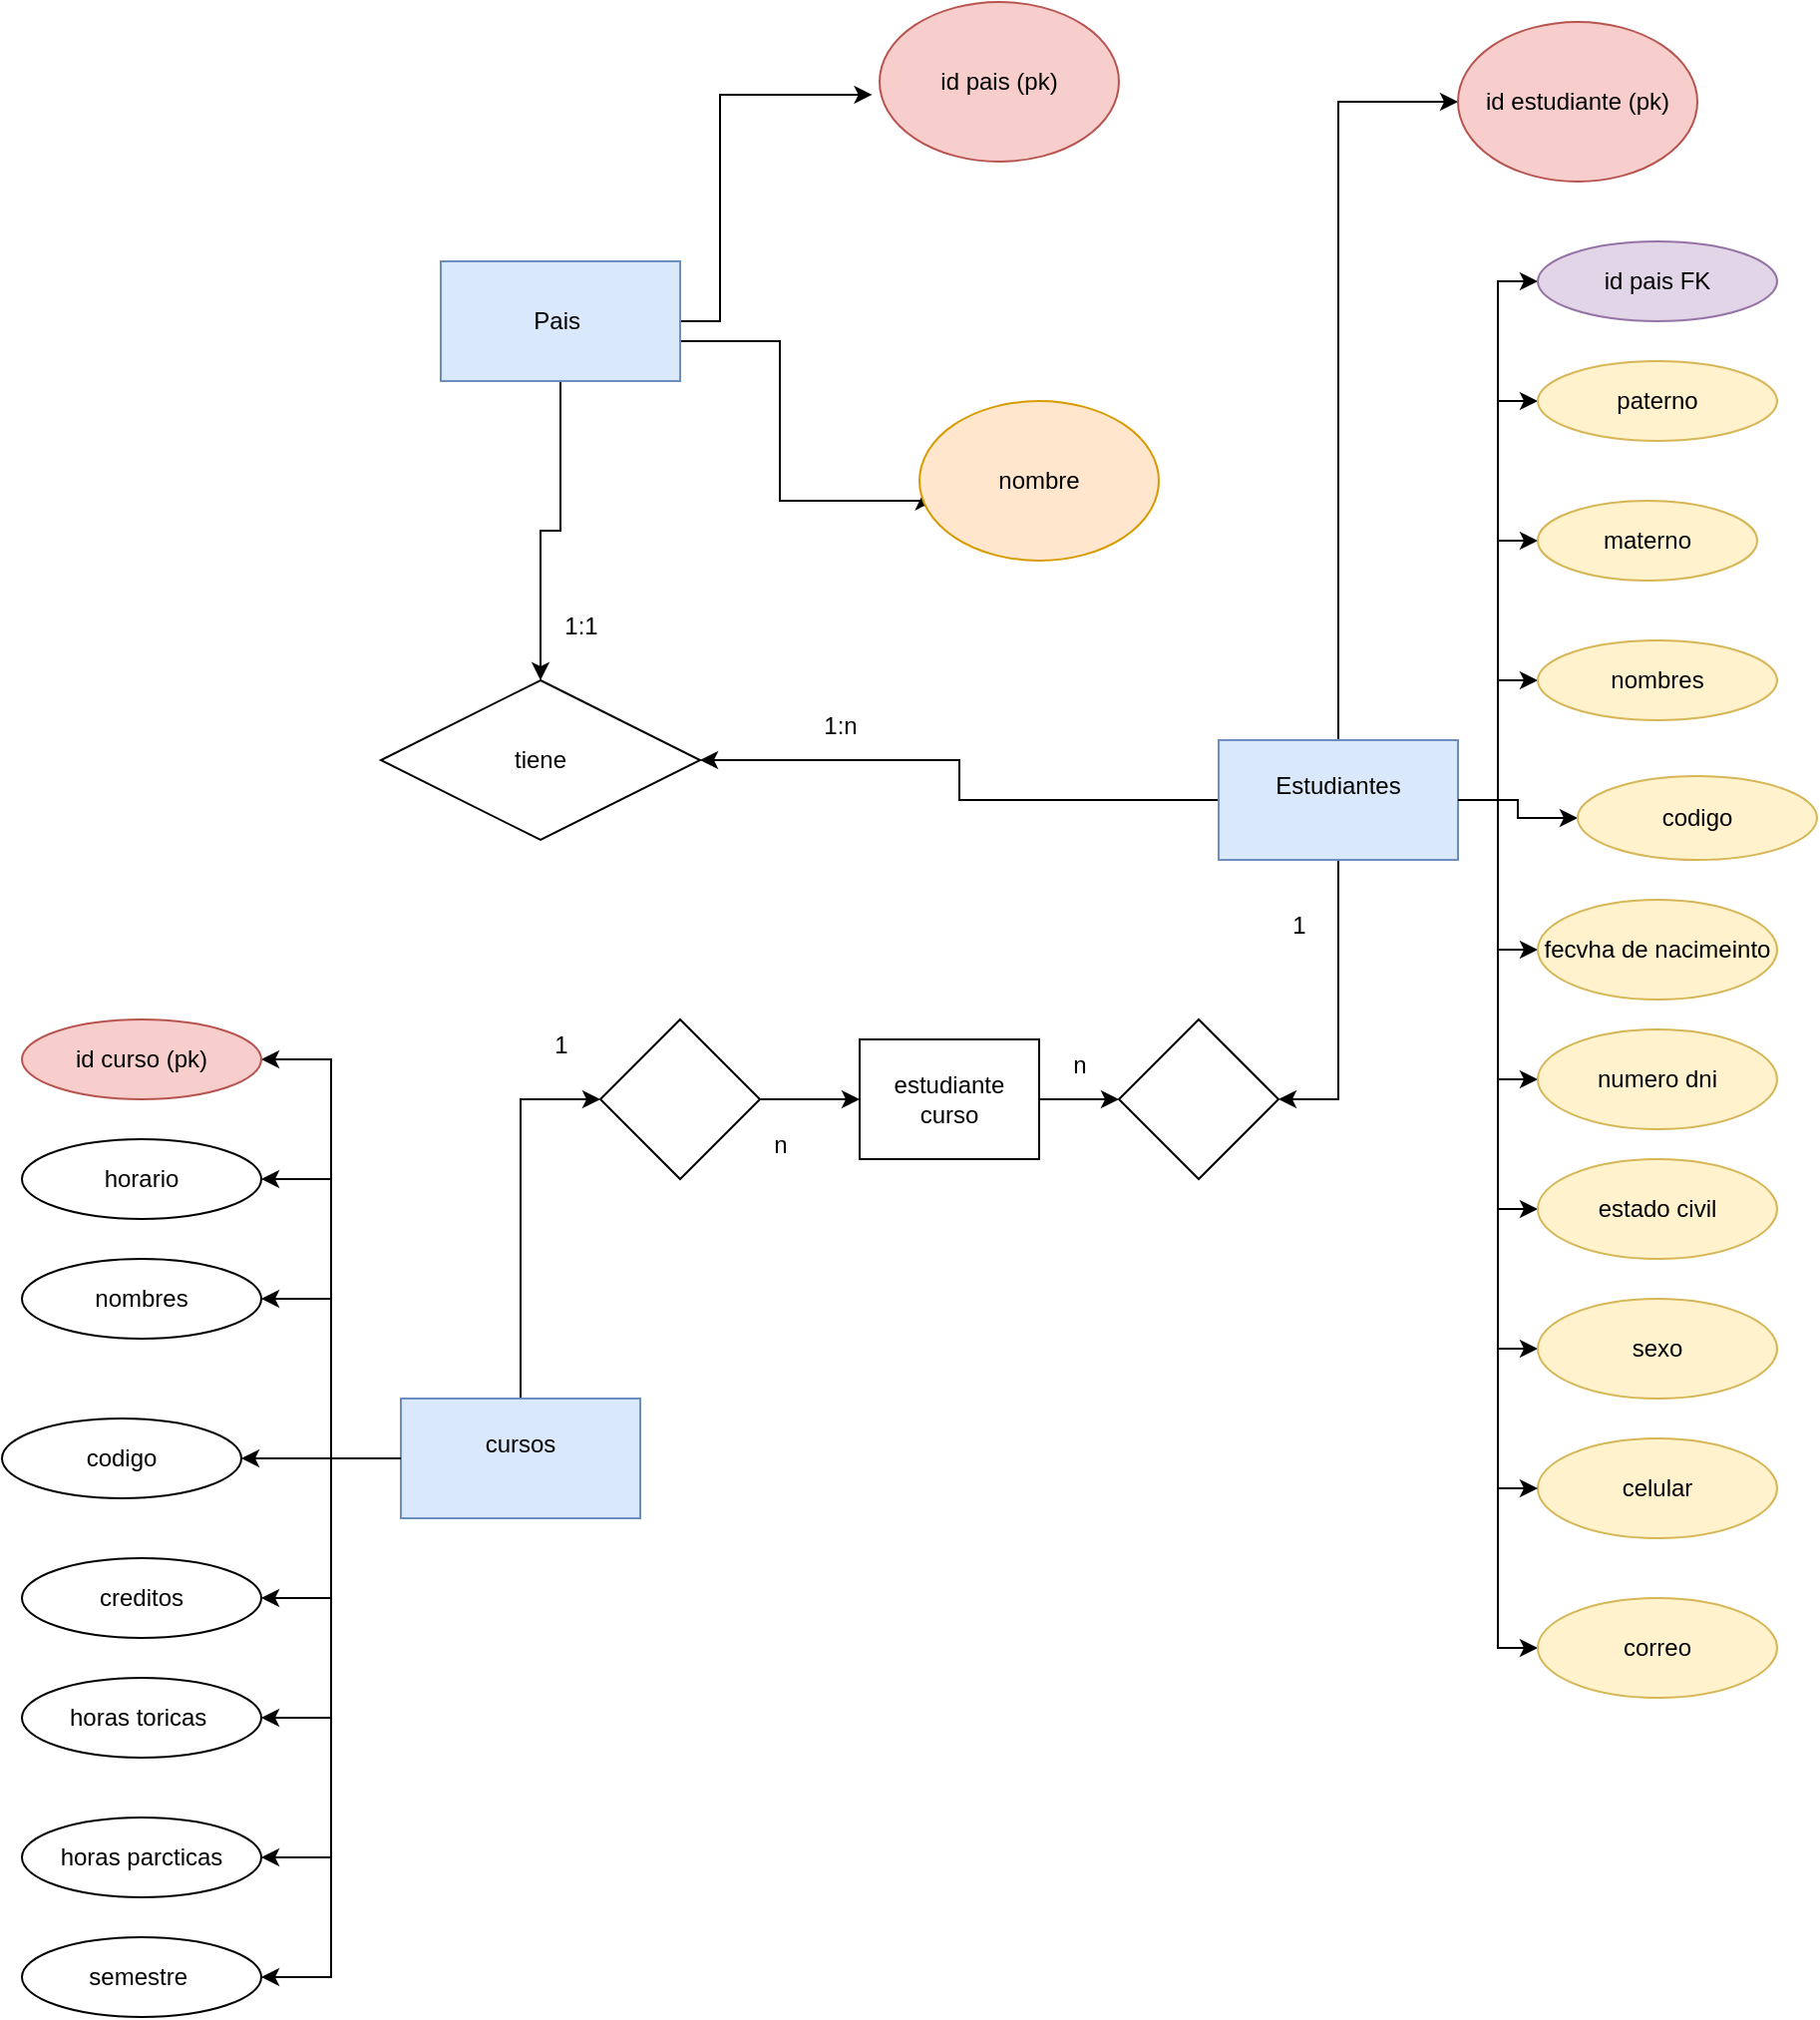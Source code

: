 <mxfile version="24.7.12">
  <diagram name="Página-1" id="UsLAxqaWqNXPLvQlIaqz">
    <mxGraphModel dx="1527" dy="1107" grid="1" gridSize="10" guides="1" tooltips="1" connect="1" arrows="1" fold="1" page="1" pageScale="1" pageWidth="827" pageHeight="1169" math="0" shadow="0">
      <root>
        <mxCell id="0" />
        <mxCell id="1" parent="0" />
        <mxCell id="zplwCFMd1JEP9Oo1DkgA-1" value="id pais (pk)" style="ellipse;whiteSpace=wrap;html=1;fillColor=#f8cecc;strokeColor=#b85450;" parent="1" vertex="1">
          <mxGeometry x="320" y="70" width="120" height="80" as="geometry" />
        </mxCell>
        <mxCell id="D4LA02ImIBM8U3kLm-Um-3" style="edgeStyle=orthogonalEdgeStyle;rounded=0;orthogonalLoop=1;jettySize=auto;html=1;entryX=-0.031;entryY=0.581;entryDx=0;entryDy=0;entryPerimeter=0;" edge="1" parent="1" source="D4LA02ImIBM8U3kLm-Um-1" target="zplwCFMd1JEP9Oo1DkgA-1">
          <mxGeometry relative="1" as="geometry">
            <mxPoint x="290" y="100" as="targetPoint" />
            <Array as="points">
              <mxPoint x="240" y="230" />
              <mxPoint x="240" y="117" />
            </Array>
          </mxGeometry>
        </mxCell>
        <mxCell id="D4LA02ImIBM8U3kLm-Um-4" style="edgeStyle=orthogonalEdgeStyle;rounded=0;orthogonalLoop=1;jettySize=auto;html=1;entryX=0.018;entryY=0.571;entryDx=0;entryDy=0;entryPerimeter=0;" edge="1" parent="1" source="D4LA02ImIBM8U3kLm-Um-1" target="D4LA02ImIBM8U3kLm-Um-2">
          <mxGeometry relative="1" as="geometry">
            <mxPoint x="330" y="320.0" as="targetPoint" />
            <Array as="points">
              <mxPoint x="270" y="240" />
              <mxPoint x="270" y="320" />
              <mxPoint x="342" y="320" />
            </Array>
          </mxGeometry>
        </mxCell>
        <mxCell id="D4LA02ImIBM8U3kLm-Um-10" style="edgeStyle=orthogonalEdgeStyle;rounded=0;orthogonalLoop=1;jettySize=auto;html=1;entryX=0.5;entryY=0;entryDx=0;entryDy=0;" edge="1" parent="1" source="D4LA02ImIBM8U3kLm-Um-1" target="D4LA02ImIBM8U3kLm-Um-6">
          <mxGeometry relative="1" as="geometry" />
        </mxCell>
        <mxCell id="D4LA02ImIBM8U3kLm-Um-1" value="Pais&amp;nbsp;" style="rounded=0;whiteSpace=wrap;html=1;fillColor=#dae8fc;strokeColor=#6c8ebf;" vertex="1" parent="1">
          <mxGeometry x="100" y="200" width="120" height="60" as="geometry" />
        </mxCell>
        <mxCell id="D4LA02ImIBM8U3kLm-Um-2" value="nombre" style="ellipse;whiteSpace=wrap;html=1;fillColor=#ffe6cc;strokeColor=#d79b00;" vertex="1" parent="1">
          <mxGeometry x="340" y="270" width="120" height="80" as="geometry" />
        </mxCell>
        <mxCell id="D4LA02ImIBM8U3kLm-Um-7" style="edgeStyle=orthogonalEdgeStyle;rounded=0;orthogonalLoop=1;jettySize=auto;html=1;entryX=1;entryY=0.5;entryDx=0;entryDy=0;" edge="1" parent="1" source="D4LA02ImIBM8U3kLm-Um-5" target="D4LA02ImIBM8U3kLm-Um-6">
          <mxGeometry relative="1" as="geometry" />
        </mxCell>
        <mxCell id="D4LA02ImIBM8U3kLm-Um-24" style="edgeStyle=orthogonalEdgeStyle;rounded=0;orthogonalLoop=1;jettySize=auto;html=1;entryX=0;entryY=0.5;entryDx=0;entryDy=0;" edge="1" parent="1" source="D4LA02ImIBM8U3kLm-Um-5" target="D4LA02ImIBM8U3kLm-Um-14">
          <mxGeometry relative="1" as="geometry" />
        </mxCell>
        <mxCell id="D4LA02ImIBM8U3kLm-Um-25" style="edgeStyle=orthogonalEdgeStyle;rounded=0;orthogonalLoop=1;jettySize=auto;html=1;entryX=0;entryY=0.5;entryDx=0;entryDy=0;" edge="1" parent="1" source="D4LA02ImIBM8U3kLm-Um-5" target="D4LA02ImIBM8U3kLm-Um-16">
          <mxGeometry relative="1" as="geometry" />
        </mxCell>
        <mxCell id="D4LA02ImIBM8U3kLm-Um-26" style="edgeStyle=orthogonalEdgeStyle;rounded=0;orthogonalLoop=1;jettySize=auto;html=1;entryX=0;entryY=0.5;entryDx=0;entryDy=0;" edge="1" parent="1" source="D4LA02ImIBM8U3kLm-Um-5" target="D4LA02ImIBM8U3kLm-Um-17">
          <mxGeometry relative="1" as="geometry" />
        </mxCell>
        <mxCell id="D4LA02ImIBM8U3kLm-Um-27" style="edgeStyle=orthogonalEdgeStyle;rounded=0;orthogonalLoop=1;jettySize=auto;html=1;entryX=0;entryY=0.5;entryDx=0;entryDy=0;" edge="1" parent="1" source="D4LA02ImIBM8U3kLm-Um-5" target="D4LA02ImIBM8U3kLm-Um-15">
          <mxGeometry relative="1" as="geometry" />
        </mxCell>
        <mxCell id="D4LA02ImIBM8U3kLm-Um-28" style="edgeStyle=orthogonalEdgeStyle;rounded=0;orthogonalLoop=1;jettySize=auto;html=1;entryX=0;entryY=0.5;entryDx=0;entryDy=0;" edge="1" parent="1" source="D4LA02ImIBM8U3kLm-Um-5" target="D4LA02ImIBM8U3kLm-Um-12">
          <mxGeometry relative="1" as="geometry" />
        </mxCell>
        <mxCell id="D4LA02ImIBM8U3kLm-Um-29" style="edgeStyle=orthogonalEdgeStyle;rounded=0;orthogonalLoop=1;jettySize=auto;html=1;entryX=0;entryY=0.5;entryDx=0;entryDy=0;" edge="1" parent="1" source="D4LA02ImIBM8U3kLm-Um-5" target="D4LA02ImIBM8U3kLm-Um-19">
          <mxGeometry relative="1" as="geometry" />
        </mxCell>
        <mxCell id="D4LA02ImIBM8U3kLm-Um-30" style="edgeStyle=orthogonalEdgeStyle;rounded=0;orthogonalLoop=1;jettySize=auto;html=1;entryX=0;entryY=0.5;entryDx=0;entryDy=0;" edge="1" parent="1" source="D4LA02ImIBM8U3kLm-Um-5" target="D4LA02ImIBM8U3kLm-Um-21">
          <mxGeometry relative="1" as="geometry" />
        </mxCell>
        <mxCell id="D4LA02ImIBM8U3kLm-Um-31" style="edgeStyle=orthogonalEdgeStyle;rounded=0;orthogonalLoop=1;jettySize=auto;html=1;entryX=0;entryY=0.5;entryDx=0;entryDy=0;" edge="1" parent="1" source="D4LA02ImIBM8U3kLm-Um-5" target="D4LA02ImIBM8U3kLm-Um-20">
          <mxGeometry relative="1" as="geometry" />
        </mxCell>
        <mxCell id="D4LA02ImIBM8U3kLm-Um-34" style="edgeStyle=orthogonalEdgeStyle;rounded=0;orthogonalLoop=1;jettySize=auto;html=1;entryX=0;entryY=0.5;entryDx=0;entryDy=0;" edge="1" parent="1" source="D4LA02ImIBM8U3kLm-Um-5" target="D4LA02ImIBM8U3kLm-Um-23">
          <mxGeometry relative="1" as="geometry" />
        </mxCell>
        <mxCell id="D4LA02ImIBM8U3kLm-Um-35" style="edgeStyle=orthogonalEdgeStyle;rounded=0;orthogonalLoop=1;jettySize=auto;html=1;entryX=0;entryY=0.5;entryDx=0;entryDy=0;" edge="1" parent="1" source="D4LA02ImIBM8U3kLm-Um-5" target="D4LA02ImIBM8U3kLm-Um-11">
          <mxGeometry relative="1" as="geometry" />
        </mxCell>
        <mxCell id="D4LA02ImIBM8U3kLm-Um-36" style="edgeStyle=orthogonalEdgeStyle;rounded=0;orthogonalLoop=1;jettySize=auto;html=1;entryX=0;entryY=0.5;entryDx=0;entryDy=0;" edge="1" parent="1" source="D4LA02ImIBM8U3kLm-Um-5" target="D4LA02ImIBM8U3kLm-Um-38">
          <mxGeometry relative="1" as="geometry">
            <mxPoint x="560" y="210" as="targetPoint" />
          </mxGeometry>
        </mxCell>
        <mxCell id="D4LA02ImIBM8U3kLm-Um-64" style="edgeStyle=orthogonalEdgeStyle;rounded=0;orthogonalLoop=1;jettySize=auto;html=1;entryX=1;entryY=0.5;entryDx=0;entryDy=0;" edge="1" parent="1" source="D4LA02ImIBM8U3kLm-Um-5" target="D4LA02ImIBM8U3kLm-Um-59">
          <mxGeometry relative="1" as="geometry" />
        </mxCell>
        <mxCell id="D4LA02ImIBM8U3kLm-Um-5" value="Estudiantes&lt;div&gt;&lt;br&gt;&lt;/div&gt;" style="rounded=0;whiteSpace=wrap;html=1;fillColor=#dae8fc;strokeColor=#6c8ebf;" vertex="1" parent="1">
          <mxGeometry x="490" y="440" width="120" height="60" as="geometry" />
        </mxCell>
        <mxCell id="D4LA02ImIBM8U3kLm-Um-6" value="tiene" style="rhombus;whiteSpace=wrap;html=1;" vertex="1" parent="1">
          <mxGeometry x="70" y="410" width="160" height="80" as="geometry" />
        </mxCell>
        <mxCell id="D4LA02ImIBM8U3kLm-Um-8" value="1:n" style="text;html=1;align=center;verticalAlign=middle;resizable=0;points=[];autosize=1;strokeColor=none;fillColor=none;" vertex="1" parent="1">
          <mxGeometry x="280" y="418" width="40" height="30" as="geometry" />
        </mxCell>
        <mxCell id="D4LA02ImIBM8U3kLm-Um-11" value="id estudiante (pk)" style="ellipse;whiteSpace=wrap;html=1;fillColor=#f8cecc;strokeColor=#b85450;" vertex="1" parent="1">
          <mxGeometry x="610" y="80" width="120" height="80" as="geometry" />
        </mxCell>
        <mxCell id="D4LA02ImIBM8U3kLm-Um-12" value="fecvha de nacimeinto" style="ellipse;whiteSpace=wrap;html=1;fillColor=#fff2cc;strokeColor=#d6b656;" vertex="1" parent="1">
          <mxGeometry x="650" y="520" width="120" height="50" as="geometry" />
        </mxCell>
        <mxCell id="D4LA02ImIBM8U3kLm-Um-13" value="celular" style="ellipse;whiteSpace=wrap;html=1;fillColor=#fff2cc;strokeColor=#d6b656;" vertex="1" parent="1">
          <mxGeometry x="650" y="790" width="120" height="50" as="geometry" />
        </mxCell>
        <mxCell id="D4LA02ImIBM8U3kLm-Um-14" value="paterno" style="ellipse;whiteSpace=wrap;html=1;fillColor=#fff2cc;strokeColor=#d6b656;" vertex="1" parent="1">
          <mxGeometry x="650" y="250" width="120" height="40" as="geometry" />
        </mxCell>
        <mxCell id="D4LA02ImIBM8U3kLm-Um-15" value="codigo" style="ellipse;whiteSpace=wrap;html=1;fillColor=#fff2cc;strokeColor=#d6b656;" vertex="1" parent="1">
          <mxGeometry x="670" y="458" width="120" height="42" as="geometry" />
        </mxCell>
        <mxCell id="D4LA02ImIBM8U3kLm-Um-16" value="materno" style="ellipse;whiteSpace=wrap;html=1;fillColor=#fff2cc;strokeColor=#d6b656;" vertex="1" parent="1">
          <mxGeometry x="650" y="320" width="110" height="40" as="geometry" />
        </mxCell>
        <mxCell id="D4LA02ImIBM8U3kLm-Um-17" value="nombres" style="ellipse;whiteSpace=wrap;html=1;fillColor=#fff2cc;strokeColor=#d6b656;" vertex="1" parent="1">
          <mxGeometry x="650" y="390" width="120" height="40" as="geometry" />
        </mxCell>
        <mxCell id="D4LA02ImIBM8U3kLm-Um-19" value="numero dni" style="ellipse;whiteSpace=wrap;html=1;fillColor=#fff2cc;strokeColor=#d6b656;" vertex="1" parent="1">
          <mxGeometry x="650" y="585" width="120" height="50" as="geometry" />
        </mxCell>
        <mxCell id="D4LA02ImIBM8U3kLm-Um-20" value="sexo" style="ellipse;whiteSpace=wrap;html=1;fillColor=#fff2cc;strokeColor=#d6b656;" vertex="1" parent="1">
          <mxGeometry x="650" y="720" width="120" height="50" as="geometry" />
        </mxCell>
        <mxCell id="D4LA02ImIBM8U3kLm-Um-21" value="estado civil" style="ellipse;whiteSpace=wrap;html=1;fillColor=#fff2cc;strokeColor=#d6b656;" vertex="1" parent="1">
          <mxGeometry x="650" y="650" width="120" height="50" as="geometry" />
        </mxCell>
        <mxCell id="D4LA02ImIBM8U3kLm-Um-23" value="correo" style="ellipse;whiteSpace=wrap;html=1;fillColor=#fff2cc;strokeColor=#d6b656;" vertex="1" parent="1">
          <mxGeometry x="650" y="870" width="120" height="50" as="geometry" />
        </mxCell>
        <mxCell id="D4LA02ImIBM8U3kLm-Um-32" style="edgeStyle=orthogonalEdgeStyle;rounded=0;orthogonalLoop=1;jettySize=auto;html=1;entryX=0;entryY=0.5;entryDx=0;entryDy=0;" edge="1" parent="1" source="D4LA02ImIBM8U3kLm-Um-5" target="D4LA02ImIBM8U3kLm-Um-13">
          <mxGeometry relative="1" as="geometry" />
        </mxCell>
        <mxCell id="D4LA02ImIBM8U3kLm-Um-38" value="id pais FK" style="ellipse;whiteSpace=wrap;html=1;fillColor=#e1d5e7;strokeColor=#9673a6;" vertex="1" parent="1">
          <mxGeometry x="650" y="190" width="120" height="40" as="geometry" />
        </mxCell>
        <mxCell id="D4LA02ImIBM8U3kLm-Um-39" value="1:1" style="text;html=1;align=center;verticalAlign=middle;resizable=0;points=[];autosize=1;strokeColor=none;fillColor=none;" vertex="1" parent="1">
          <mxGeometry x="150" y="368" width="40" height="30" as="geometry" />
        </mxCell>
        <mxCell id="D4LA02ImIBM8U3kLm-Um-52" style="edgeStyle=orthogonalEdgeStyle;rounded=0;orthogonalLoop=1;jettySize=auto;html=1;entryX=1;entryY=0.5;entryDx=0;entryDy=0;" edge="1" parent="1" source="D4LA02ImIBM8U3kLm-Um-41" target="D4LA02ImIBM8U3kLm-Um-42">
          <mxGeometry relative="1" as="geometry" />
        </mxCell>
        <mxCell id="D4LA02ImIBM8U3kLm-Um-53" style="edgeStyle=orthogonalEdgeStyle;rounded=0;orthogonalLoop=1;jettySize=auto;html=1;entryX=1;entryY=0.5;entryDx=0;entryDy=0;" edge="1" parent="1" source="D4LA02ImIBM8U3kLm-Um-41" target="D4LA02ImIBM8U3kLm-Um-43">
          <mxGeometry relative="1" as="geometry" />
        </mxCell>
        <mxCell id="D4LA02ImIBM8U3kLm-Um-54" style="edgeStyle=orthogonalEdgeStyle;rounded=0;orthogonalLoop=1;jettySize=auto;html=1;entryX=1;entryY=0.5;entryDx=0;entryDy=0;" edge="1" parent="1" source="D4LA02ImIBM8U3kLm-Um-41" target="D4LA02ImIBM8U3kLm-Um-46">
          <mxGeometry relative="1" as="geometry" />
        </mxCell>
        <mxCell id="D4LA02ImIBM8U3kLm-Um-55" style="edgeStyle=orthogonalEdgeStyle;rounded=0;orthogonalLoop=1;jettySize=auto;html=1;entryX=1;entryY=0.5;entryDx=0;entryDy=0;" edge="1" parent="1" source="D4LA02ImIBM8U3kLm-Um-41" target="D4LA02ImIBM8U3kLm-Um-47">
          <mxGeometry relative="1" as="geometry" />
        </mxCell>
        <mxCell id="D4LA02ImIBM8U3kLm-Um-56" style="edgeStyle=orthogonalEdgeStyle;rounded=0;orthogonalLoop=1;jettySize=auto;html=1;entryX=1;entryY=0.5;entryDx=0;entryDy=0;" edge="1" parent="1" source="D4LA02ImIBM8U3kLm-Um-41" target="D4LA02ImIBM8U3kLm-Um-45">
          <mxGeometry relative="1" as="geometry" />
        </mxCell>
        <mxCell id="D4LA02ImIBM8U3kLm-Um-57" style="edgeStyle=orthogonalEdgeStyle;rounded=0;orthogonalLoop=1;jettySize=auto;html=1;entryX=1;entryY=0.5;entryDx=0;entryDy=0;" edge="1" parent="1" source="D4LA02ImIBM8U3kLm-Um-41" target="D4LA02ImIBM8U3kLm-Um-44">
          <mxGeometry relative="1" as="geometry" />
        </mxCell>
        <mxCell id="D4LA02ImIBM8U3kLm-Um-58" style="edgeStyle=orthogonalEdgeStyle;rounded=0;orthogonalLoop=1;jettySize=auto;html=1;entryX=1;entryY=0.5;entryDx=0;entryDy=0;" edge="1" parent="1" source="D4LA02ImIBM8U3kLm-Um-41" target="D4LA02ImIBM8U3kLm-Um-49">
          <mxGeometry relative="1" as="geometry" />
        </mxCell>
        <mxCell id="D4LA02ImIBM8U3kLm-Um-65" style="edgeStyle=orthogonalEdgeStyle;rounded=0;orthogonalLoop=1;jettySize=auto;html=1;entryX=0;entryY=0.5;entryDx=0;entryDy=0;" edge="1" parent="1" source="D4LA02ImIBM8U3kLm-Um-41" target="D4LA02ImIBM8U3kLm-Um-60">
          <mxGeometry relative="1" as="geometry" />
        </mxCell>
        <mxCell id="D4LA02ImIBM8U3kLm-Um-41" value="cursos&lt;div&gt;&lt;br&gt;&lt;/div&gt;" style="rounded=0;whiteSpace=wrap;html=1;fillColor=#dae8fc;strokeColor=#6c8ebf;" vertex="1" parent="1">
          <mxGeometry x="80" y="770" width="120" height="60" as="geometry" />
        </mxCell>
        <mxCell id="D4LA02ImIBM8U3kLm-Um-42" value="nombres" style="ellipse;whiteSpace=wrap;html=1;" vertex="1" parent="1">
          <mxGeometry x="-110" y="700" width="120" height="40" as="geometry" />
        </mxCell>
        <mxCell id="D4LA02ImIBM8U3kLm-Um-43" value="codigo" style="ellipse;whiteSpace=wrap;html=1;" vertex="1" parent="1">
          <mxGeometry x="-120" y="780" width="120" height="40" as="geometry" />
        </mxCell>
        <mxCell id="D4LA02ImIBM8U3kLm-Um-44" value="semestre&amp;nbsp;" style="ellipse;whiteSpace=wrap;html=1;" vertex="1" parent="1">
          <mxGeometry x="-110" y="1040" width="120" height="40" as="geometry" />
        </mxCell>
        <mxCell id="D4LA02ImIBM8U3kLm-Um-45" value="horas parcticas" style="ellipse;whiteSpace=wrap;html=1;" vertex="1" parent="1">
          <mxGeometry x="-110" y="980" width="120" height="40" as="geometry" />
        </mxCell>
        <mxCell id="D4LA02ImIBM8U3kLm-Um-46" value="creditos" style="ellipse;whiteSpace=wrap;html=1;" vertex="1" parent="1">
          <mxGeometry x="-110" y="850" width="120" height="40" as="geometry" />
        </mxCell>
        <mxCell id="D4LA02ImIBM8U3kLm-Um-47" value="horas toricas&amp;nbsp;" style="ellipse;whiteSpace=wrap;html=1;" vertex="1" parent="1">
          <mxGeometry x="-110" y="910" width="120" height="40" as="geometry" />
        </mxCell>
        <mxCell id="D4LA02ImIBM8U3kLm-Um-48" value="horario" style="ellipse;whiteSpace=wrap;html=1;" vertex="1" parent="1">
          <mxGeometry x="-110" y="640" width="120" height="40" as="geometry" />
        </mxCell>
        <mxCell id="D4LA02ImIBM8U3kLm-Um-49" value="id curso (pk)" style="ellipse;whiteSpace=wrap;html=1;fillColor=#f8cecc;strokeColor=#b85450;" vertex="1" parent="1">
          <mxGeometry x="-110" y="580" width="120" height="40" as="geometry" />
        </mxCell>
        <mxCell id="D4LA02ImIBM8U3kLm-Um-51" style="edgeStyle=orthogonalEdgeStyle;rounded=0;orthogonalLoop=1;jettySize=auto;html=1;entryX=1;entryY=0.5;entryDx=0;entryDy=0;" edge="1" parent="1" source="D4LA02ImIBM8U3kLm-Um-41" target="D4LA02ImIBM8U3kLm-Um-48">
          <mxGeometry relative="1" as="geometry">
            <mxPoint x="24" y="680" as="targetPoint" />
          </mxGeometry>
        </mxCell>
        <mxCell id="D4LA02ImIBM8U3kLm-Um-59" value="" style="rhombus;whiteSpace=wrap;html=1;" vertex="1" parent="1">
          <mxGeometry x="440" y="580" width="80" height="80" as="geometry" />
        </mxCell>
        <mxCell id="D4LA02ImIBM8U3kLm-Um-66" style="edgeStyle=orthogonalEdgeStyle;rounded=0;orthogonalLoop=1;jettySize=auto;html=1;entryX=0;entryY=0.5;entryDx=0;entryDy=0;" edge="1" parent="1" source="D4LA02ImIBM8U3kLm-Um-60" target="D4LA02ImIBM8U3kLm-Um-63">
          <mxGeometry relative="1" as="geometry" />
        </mxCell>
        <mxCell id="D4LA02ImIBM8U3kLm-Um-60" value="" style="rhombus;whiteSpace=wrap;html=1;" vertex="1" parent="1">
          <mxGeometry x="180" y="580" width="80" height="80" as="geometry" />
        </mxCell>
        <mxCell id="D4LA02ImIBM8U3kLm-Um-67" style="edgeStyle=orthogonalEdgeStyle;rounded=0;orthogonalLoop=1;jettySize=auto;html=1;entryX=0;entryY=0.5;entryDx=0;entryDy=0;" edge="1" parent="1" source="D4LA02ImIBM8U3kLm-Um-63" target="D4LA02ImIBM8U3kLm-Um-59">
          <mxGeometry relative="1" as="geometry" />
        </mxCell>
        <mxCell id="D4LA02ImIBM8U3kLm-Um-63" value="estudiante curso" style="rounded=0;whiteSpace=wrap;html=1;" vertex="1" parent="1">
          <mxGeometry x="310" y="590" width="90" height="60" as="geometry" />
        </mxCell>
        <mxCell id="D4LA02ImIBM8U3kLm-Um-68" value="1" style="text;html=1;align=center;verticalAlign=middle;resizable=0;points=[];autosize=1;strokeColor=none;fillColor=none;" vertex="1" parent="1">
          <mxGeometry x="145" y="578" width="30" height="30" as="geometry" />
        </mxCell>
        <mxCell id="D4LA02ImIBM8U3kLm-Um-69" value="n" style="text;html=1;align=center;verticalAlign=middle;resizable=0;points=[];autosize=1;strokeColor=none;fillColor=none;" vertex="1" parent="1">
          <mxGeometry x="255" y="628" width="30" height="30" as="geometry" />
        </mxCell>
        <mxCell id="D4LA02ImIBM8U3kLm-Um-70" value="n" style="text;html=1;align=center;verticalAlign=middle;resizable=0;points=[];autosize=1;strokeColor=none;fillColor=none;" vertex="1" parent="1">
          <mxGeometry x="405" y="588" width="30" height="30" as="geometry" />
        </mxCell>
        <mxCell id="D4LA02ImIBM8U3kLm-Um-71" value="1" style="text;html=1;align=center;verticalAlign=middle;resizable=0;points=[];autosize=1;strokeColor=none;fillColor=none;" vertex="1" parent="1">
          <mxGeometry x="515" y="518" width="30" height="30" as="geometry" />
        </mxCell>
      </root>
    </mxGraphModel>
  </diagram>
</mxfile>
